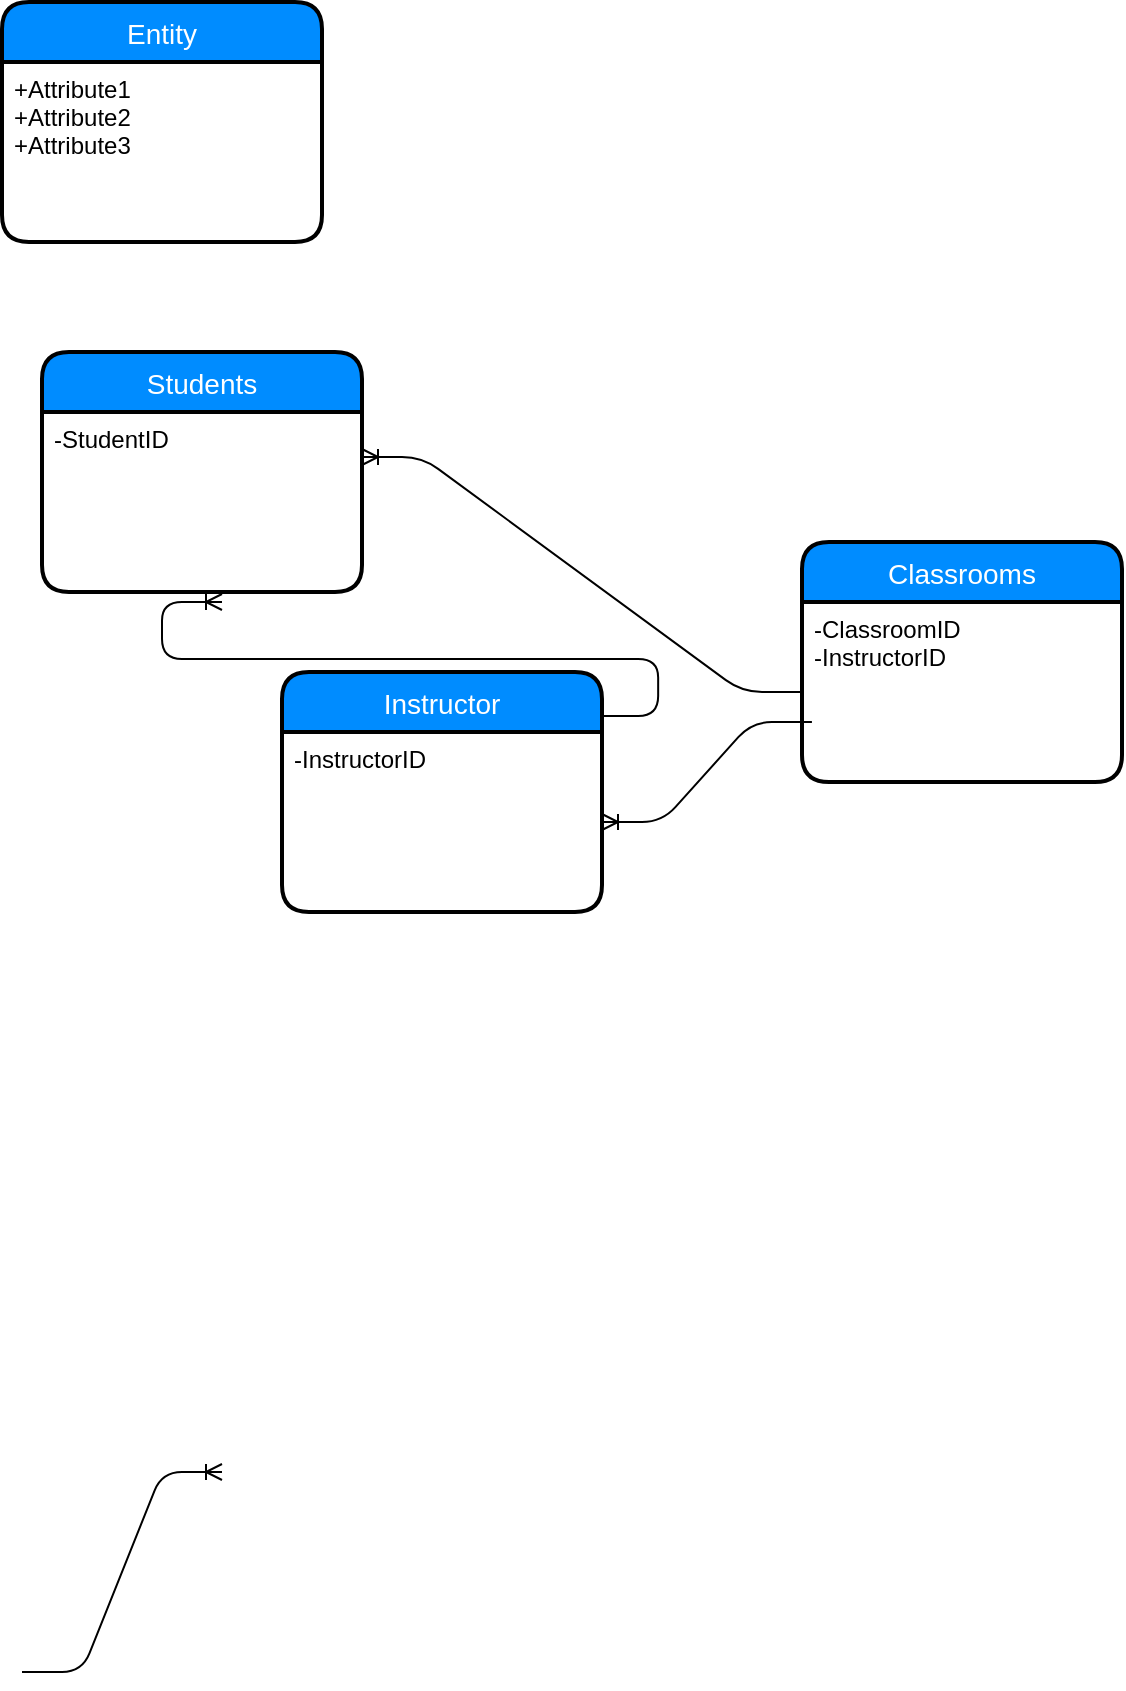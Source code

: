 <mxfile version="11.0.0" type="github"><diagram id="iiUk3CmiUqZBguKn5HI_" name="Page-1"><mxGraphModel dx="1624" dy="1432" grid="1" gridSize="10" guides="1" tooltips="1" connect="1" arrows="1" fold="1" page="1" pageScale="1" pageWidth="850" pageHeight="1100" math="0" shadow="0"><root><mxCell id="0"/><mxCell id="1" parent="0"/><mxCell id="qUH4ET-1DwF8ySjZz9Fa-1" value="Students" style="swimlane;childLayout=stackLayout;horizontal=1;startSize=30;horizontalStack=0;fillColor=#008cff;fontColor=#FFFFFF;rounded=1;fontSize=14;fontStyle=0;strokeWidth=2;resizeParent=0;resizeLast=1;shadow=0;dashed=0;align=center;" vertex="1" parent="1"><mxGeometry x="20" y="20" width="160" height="120" as="geometry"/></mxCell><mxCell id="qUH4ET-1DwF8ySjZz9Fa-2" value="-StudentID" style="align=left;strokeColor=none;fillColor=none;spacingLeft=4;fontSize=12;verticalAlign=top;resizable=0;rotatable=0;part=1;" vertex="1" parent="qUH4ET-1DwF8ySjZz9Fa-1"><mxGeometry y="30" width="160" height="90" as="geometry"/></mxCell><mxCell id="qUH4ET-1DwF8ySjZz9Fa-11" value="" style="edgeStyle=entityRelationEdgeStyle;fontSize=12;html=1;endArrow=ERoneToMany;exitX=0.988;exitY=-0.089;exitDx=0;exitDy=0;exitPerimeter=0;" edge="1" parent="qUH4ET-1DwF8ySjZz9Fa-1" source="qUH4ET-1DwF8ySjZz9Fa-6"><mxGeometry width="100" height="100" relative="1" as="geometry"><mxPoint x="-10" y="225" as="sourcePoint"/><mxPoint x="90" y="125" as="targetPoint"/></mxGeometry></mxCell><mxCell id="qUH4ET-1DwF8ySjZz9Fa-3" value="Classrooms" style="swimlane;childLayout=stackLayout;horizontal=1;startSize=30;horizontalStack=0;fillColor=#008cff;fontColor=#FFFFFF;rounded=1;fontSize=14;fontStyle=0;strokeWidth=2;resizeParent=0;resizeLast=1;shadow=0;dashed=0;align=center;" vertex="1" parent="1"><mxGeometry x="400" y="115" width="160" height="120" as="geometry"/></mxCell><mxCell id="qUH4ET-1DwF8ySjZz9Fa-4" value="-ClassroomID&#10;-InstructorID&#10;" style="align=left;strokeColor=none;fillColor=none;spacingLeft=4;fontSize=12;verticalAlign=top;resizable=0;rotatable=0;part=1;" vertex="1" parent="qUH4ET-1DwF8ySjZz9Fa-3"><mxGeometry y="30" width="160" height="90" as="geometry"/></mxCell><mxCell id="qUH4ET-1DwF8ySjZz9Fa-5" value="Instructor" style="swimlane;childLayout=stackLayout;horizontal=1;startSize=30;horizontalStack=0;fillColor=#008cff;fontColor=#FFFFFF;rounded=1;fontSize=14;fontStyle=0;strokeWidth=2;resizeParent=0;resizeLast=1;shadow=0;dashed=0;align=center;" vertex="1" parent="1"><mxGeometry x="140" y="180" width="160" height="120" as="geometry"/></mxCell><mxCell id="qUH4ET-1DwF8ySjZz9Fa-6" value="-InstructorID&#10;" style="align=left;strokeColor=none;fillColor=none;spacingLeft=4;fontSize=12;verticalAlign=top;resizable=0;rotatable=0;part=1;" vertex="1" parent="qUH4ET-1DwF8ySjZz9Fa-5"><mxGeometry y="30" width="160" height="90" as="geometry"/></mxCell><mxCell id="qUH4ET-1DwF8ySjZz9Fa-7" value="Entity" style="swimlane;childLayout=stackLayout;horizontal=1;startSize=30;horizontalStack=0;fillColor=#008cff;fontColor=#FFFFFF;rounded=1;fontSize=14;fontStyle=0;strokeWidth=2;resizeParent=0;resizeLast=1;shadow=0;dashed=0;align=center;" vertex="1" parent="1"><mxGeometry y="-155" width="160" height="120" as="geometry"/></mxCell><mxCell id="qUH4ET-1DwF8ySjZz9Fa-8" value="+Attribute1&#10;+Attribute2&#10;+Attribute3" style="align=left;strokeColor=none;fillColor=none;spacingLeft=4;fontSize=12;verticalAlign=top;resizable=0;rotatable=0;part=1;" vertex="1" parent="qUH4ET-1DwF8ySjZz9Fa-7"><mxGeometry y="30" width="160" height="90" as="geometry"/></mxCell><mxCell id="qUH4ET-1DwF8ySjZz9Fa-9" value="" style="edgeStyle=entityRelationEdgeStyle;fontSize=12;html=1;endArrow=ERoneToMany;entryX=1;entryY=0.25;entryDx=0;entryDy=0;exitX=0;exitY=0.5;exitDx=0;exitDy=0;" edge="1" parent="1" source="qUH4ET-1DwF8ySjZz9Fa-4" target="qUH4ET-1DwF8ySjZz9Fa-2"><mxGeometry width="100" height="100" relative="1" as="geometry"><mxPoint x="10" y="420" as="sourcePoint"/><mxPoint x="110" y="320" as="targetPoint"/></mxGeometry></mxCell><mxCell id="qUH4ET-1DwF8ySjZz9Fa-10" value="" style="edgeStyle=entityRelationEdgeStyle;fontSize=12;html=1;endArrow=ERoneToMany;exitX=0.031;exitY=0.667;exitDx=0;exitDy=0;exitPerimeter=0;" edge="1" parent="1" source="qUH4ET-1DwF8ySjZz9Fa-4" target="qUH4ET-1DwF8ySjZz9Fa-6"><mxGeometry width="100" height="100" relative="1" as="geometry"><mxPoint x="300" y="450" as="sourcePoint"/><mxPoint x="400" y="350" as="targetPoint"/></mxGeometry></mxCell><mxCell id="qUH4ET-1DwF8ySjZz9Fa-12" value="" style="edgeStyle=entityRelationEdgeStyle;fontSize=12;html=1;endArrow=ERoneToMany;" edge="1" parent="1"><mxGeometry width="100" height="100" relative="1" as="geometry"><mxPoint x="10" y="680" as="sourcePoint"/><mxPoint x="110" y="580" as="targetPoint"/></mxGeometry></mxCell></root></mxGraphModel></diagram></mxfile>